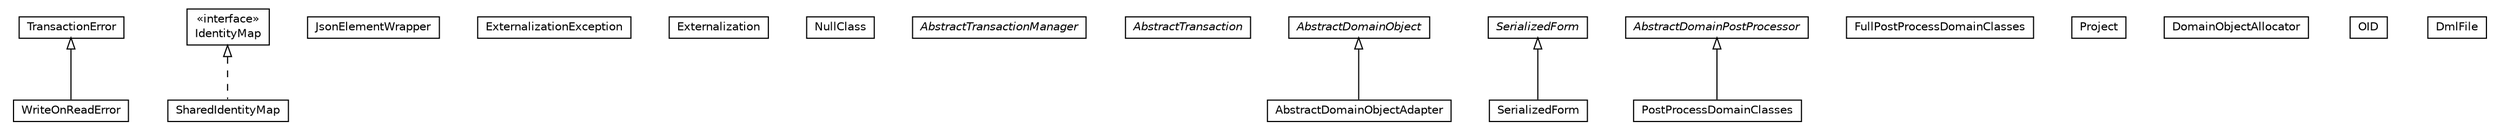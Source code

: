 #!/usr/local/bin/dot
#
# Class diagram 
# Generated by UMLGraph version 5.1 (http://www.umlgraph.org/)
#

digraph G {
	edge [fontname="Helvetica",fontsize=10,labelfontname="Helvetica",labelfontsize=10];
	node [fontname="Helvetica",fontsize=10,shape=plaintext];
	nodesep=0.25;
	ranksep=0.5;
	// pt.ist.fenixframework.core.WriteOnReadError
	c395 [label=<<table title="pt.ist.fenixframework.core.WriteOnReadError" border="0" cellborder="1" cellspacing="0" cellpadding="2" port="p" href="./WriteOnReadError.html">
		<tr><td><table border="0" cellspacing="0" cellpadding="1">
<tr><td align="center" balign="center"> WriteOnReadError </td></tr>
		</table></td></tr>
		</table>>, fontname="Helvetica", fontcolor="black", fontsize=10.0];
	// pt.ist.fenixframework.core.TransactionError
	c396 [label=<<table title="pt.ist.fenixframework.core.TransactionError" border="0" cellborder="1" cellspacing="0" cellpadding="2" port="p" href="./TransactionError.html">
		<tr><td><table border="0" cellspacing="0" cellpadding="1">
<tr><td align="center" balign="center"> TransactionError </td></tr>
		</table></td></tr>
		</table>>, fontname="Helvetica", fontcolor="black", fontsize=10.0];
	// pt.ist.fenixframework.core.SharedIdentityMap
	c397 [label=<<table title="pt.ist.fenixframework.core.SharedIdentityMap" border="0" cellborder="1" cellspacing="0" cellpadding="2" port="p" href="./SharedIdentityMap.html">
		<tr><td><table border="0" cellspacing="0" cellpadding="1">
<tr><td align="center" balign="center"> SharedIdentityMap </td></tr>
		</table></td></tr>
		</table>>, fontname="Helvetica", fontcolor="black", fontsize=10.0];
	// pt.ist.fenixframework.core.JsonElementWrapper
	c398 [label=<<table title="pt.ist.fenixframework.core.JsonElementWrapper" border="0" cellborder="1" cellspacing="0" cellpadding="2" port="p" href="./JsonElementWrapper.html">
		<tr><td><table border="0" cellspacing="0" cellpadding="1">
<tr><td align="center" balign="center"> JsonElementWrapper </td></tr>
		</table></td></tr>
		</table>>, fontname="Helvetica", fontcolor="black", fontsize=10.0];
	// pt.ist.fenixframework.core.IdentityMap
	c399 [label=<<table title="pt.ist.fenixframework.core.IdentityMap" border="0" cellborder="1" cellspacing="0" cellpadding="2" port="p" href="./IdentityMap.html">
		<tr><td><table border="0" cellspacing="0" cellpadding="1">
<tr><td align="center" balign="center"> &#171;interface&#187; </td></tr>
<tr><td align="center" balign="center"> IdentityMap </td></tr>
		</table></td></tr>
		</table>>, fontname="Helvetica", fontcolor="black", fontsize=10.0];
	// pt.ist.fenixframework.core.ExternalizationException
	c400 [label=<<table title="pt.ist.fenixframework.core.ExternalizationException" border="0" cellborder="1" cellspacing="0" cellpadding="2" port="p" href="./ExternalizationException.html">
		<tr><td><table border="0" cellspacing="0" cellpadding="1">
<tr><td align="center" balign="center"> ExternalizationException </td></tr>
		</table></td></tr>
		</table>>, fontname="Helvetica", fontcolor="black", fontsize=10.0];
	// pt.ist.fenixframework.core.Externalization
	c401 [label=<<table title="pt.ist.fenixframework.core.Externalization" border="0" cellborder="1" cellspacing="0" cellpadding="2" port="p" href="./Externalization.html">
		<tr><td><table border="0" cellspacing="0" cellpadding="1">
<tr><td align="center" balign="center"> Externalization </td></tr>
		</table></td></tr>
		</table>>, fontname="Helvetica", fontcolor="black", fontsize=10.0];
	// pt.ist.fenixframework.core.Externalization.NullClass
	c402 [label=<<table title="pt.ist.fenixframework.core.Externalization.NullClass" border="0" cellborder="1" cellspacing="0" cellpadding="2" port="p" href="./Externalization.NullClass.html">
		<tr><td><table border="0" cellspacing="0" cellpadding="1">
<tr><td align="center" balign="center"> NullClass </td></tr>
		</table></td></tr>
		</table>>, fontname="Helvetica", fontcolor="black", fontsize=10.0];
	// pt.ist.fenixframework.core.AbstractTransactionManager
	c403 [label=<<table title="pt.ist.fenixframework.core.AbstractTransactionManager" border="0" cellborder="1" cellspacing="0" cellpadding="2" port="p" href="./AbstractTransactionManager.html">
		<tr><td><table border="0" cellspacing="0" cellpadding="1">
<tr><td align="center" balign="center"><font face="Helvetica-Oblique"> AbstractTransactionManager </font></td></tr>
		</table></td></tr>
		</table>>, fontname="Helvetica", fontcolor="black", fontsize=10.0];
	// pt.ist.fenixframework.core.AbstractTransaction
	c404 [label=<<table title="pt.ist.fenixframework.core.AbstractTransaction" border="0" cellborder="1" cellspacing="0" cellpadding="2" port="p" href="./AbstractTransaction.html">
		<tr><td><table border="0" cellspacing="0" cellpadding="1">
<tr><td align="center" balign="center"><font face="Helvetica-Oblique"> AbstractTransaction </font></td></tr>
		</table></td></tr>
		</table>>, fontname="Helvetica", fontcolor="black", fontsize=10.0];
	// pt.ist.fenixframework.core.AbstractDomainObjectAdapter
	c405 [label=<<table title="pt.ist.fenixframework.core.AbstractDomainObjectAdapter" border="0" cellborder="1" cellspacing="0" cellpadding="2" port="p" href="./AbstractDomainObjectAdapter.html">
		<tr><td><table border="0" cellspacing="0" cellpadding="1">
<tr><td align="center" balign="center"> AbstractDomainObjectAdapter </td></tr>
		</table></td></tr>
		</table>>, fontname="Helvetica", fontcolor="black", fontsize=10.0];
	// pt.ist.fenixframework.core.AbstractDomainObjectAdapter.SerializedForm
	c406 [label=<<table title="pt.ist.fenixframework.core.AbstractDomainObjectAdapter.SerializedForm" border="0" cellborder="1" cellspacing="0" cellpadding="2" port="p" href="./AbstractDomainObjectAdapter.SerializedForm.html">
		<tr><td><table border="0" cellspacing="0" cellpadding="1">
<tr><td align="center" balign="center"> SerializedForm </td></tr>
		</table></td></tr>
		</table>>, fontname="Helvetica", fontcolor="black", fontsize=10.0];
	// pt.ist.fenixframework.core.PostProcessDomainClasses
	c407 [label=<<table title="pt.ist.fenixframework.core.PostProcessDomainClasses" border="0" cellborder="1" cellspacing="0" cellpadding="2" port="p" href="./PostProcessDomainClasses.html">
		<tr><td><table border="0" cellspacing="0" cellpadding="1">
<tr><td align="center" balign="center"> PostProcessDomainClasses </td></tr>
		</table></td></tr>
		</table>>, fontname="Helvetica", fontcolor="black", fontsize=10.0];
	// pt.ist.fenixframework.core.FullPostProcessDomainClasses
	c408 [label=<<table title="pt.ist.fenixframework.core.FullPostProcessDomainClasses" border="0" cellborder="1" cellspacing="0" cellpadding="2" port="p" href="./FullPostProcessDomainClasses.html">
		<tr><td><table border="0" cellspacing="0" cellpadding="1">
<tr><td align="center" balign="center"> FullPostProcessDomainClasses </td></tr>
		</table></td></tr>
		</table>>, fontname="Helvetica", fontcolor="black", fontsize=10.0];
	// pt.ist.fenixframework.core.AbstractDomainPostProcessor
	c409 [label=<<table title="pt.ist.fenixframework.core.AbstractDomainPostProcessor" border="0" cellborder="1" cellspacing="0" cellpadding="2" port="p" href="./AbstractDomainPostProcessor.html">
		<tr><td><table border="0" cellspacing="0" cellpadding="1">
<tr><td align="center" balign="center"><font face="Helvetica-Oblique"> AbstractDomainPostProcessor </font></td></tr>
		</table></td></tr>
		</table>>, fontname="Helvetica", fontcolor="black", fontsize=10.0];
	// pt.ist.fenixframework.core.Project
	c410 [label=<<table title="pt.ist.fenixframework.core.Project" border="0" cellborder="1" cellspacing="0" cellpadding="2" port="p" href="./Project.html">
		<tr><td><table border="0" cellspacing="0" cellpadding="1">
<tr><td align="center" balign="center"> Project </td></tr>
		</table></td></tr>
		</table>>, fontname="Helvetica", fontcolor="black", fontsize=10.0];
	// pt.ist.fenixframework.core.DomainObjectAllocator
	c411 [label=<<table title="pt.ist.fenixframework.core.DomainObjectAllocator" border="0" cellborder="1" cellspacing="0" cellpadding="2" port="p" href="./DomainObjectAllocator.html">
		<tr><td><table border="0" cellspacing="0" cellpadding="1">
<tr><td align="center" balign="center"> DomainObjectAllocator </td></tr>
		</table></td></tr>
		</table>>, fontname="Helvetica", fontcolor="black", fontsize=10.0];
	// pt.ist.fenixframework.core.DomainObjectAllocator.OID
	c412 [label=<<table title="pt.ist.fenixframework.core.DomainObjectAllocator.OID" border="0" cellborder="1" cellspacing="0" cellpadding="2" port="p" href="./DomainObjectAllocator.OID.html">
		<tr><td><table border="0" cellspacing="0" cellpadding="1">
<tr><td align="center" balign="center"> OID </td></tr>
		</table></td></tr>
		</table>>, fontname="Helvetica", fontcolor="black", fontsize=10.0];
	// pt.ist.fenixframework.core.DmlFile
	c413 [label=<<table title="pt.ist.fenixframework.core.DmlFile" border="0" cellborder="1" cellspacing="0" cellpadding="2" port="p" href="./DmlFile.html">
		<tr><td><table border="0" cellspacing="0" cellpadding="1">
<tr><td align="center" balign="center"> DmlFile </td></tr>
		</table></td></tr>
		</table>>, fontname="Helvetica", fontcolor="black", fontsize=10.0];
	// pt.ist.fenixframework.core.AbstractDomainObject
	c414 [label=<<table title="pt.ist.fenixframework.core.AbstractDomainObject" border="0" cellborder="1" cellspacing="0" cellpadding="2" port="p" href="./AbstractDomainObject.html">
		<tr><td><table border="0" cellspacing="0" cellpadding="1">
<tr><td align="center" balign="center"><font face="Helvetica-Oblique"> AbstractDomainObject </font></td></tr>
		</table></td></tr>
		</table>>, fontname="Helvetica", fontcolor="black", fontsize=10.0];
	// pt.ist.fenixframework.core.AbstractDomainObject.SerializedForm
	c415 [label=<<table title="pt.ist.fenixframework.core.AbstractDomainObject.SerializedForm" border="0" cellborder="1" cellspacing="0" cellpadding="2" port="p" href="./AbstractDomainObject.SerializedForm.html">
		<tr><td><table border="0" cellspacing="0" cellpadding="1">
<tr><td align="center" balign="center"><font face="Helvetica-Oblique"> SerializedForm </font></td></tr>
		</table></td></tr>
		</table>>, fontname="Helvetica", fontcolor="black", fontsize=10.0];
	//pt.ist.fenixframework.core.WriteOnReadError extends pt.ist.fenixframework.core.TransactionError
	c396:p -> c395:p [dir=back,arrowtail=empty];
	//pt.ist.fenixframework.core.SharedIdentityMap implements pt.ist.fenixframework.core.IdentityMap
	c399:p -> c397:p [dir=back,arrowtail=empty,style=dashed];
	//pt.ist.fenixframework.core.AbstractDomainObjectAdapter extends pt.ist.fenixframework.core.AbstractDomainObject
	c414:p -> c405:p [dir=back,arrowtail=empty];
	//pt.ist.fenixframework.core.AbstractDomainObjectAdapter.SerializedForm extends pt.ist.fenixframework.core.AbstractDomainObject.SerializedForm
	c415:p -> c406:p [dir=back,arrowtail=empty];
	//pt.ist.fenixframework.core.PostProcessDomainClasses extends pt.ist.fenixframework.core.AbstractDomainPostProcessor
	c409:p -> c407:p [dir=back,arrowtail=empty];
}

